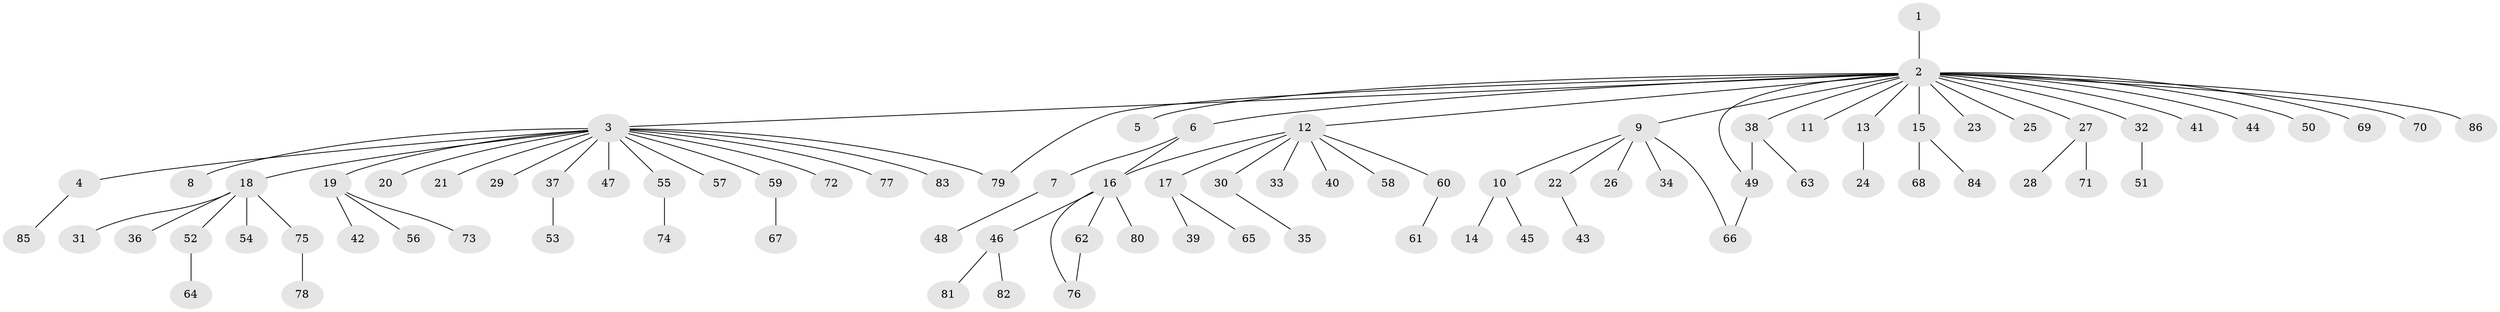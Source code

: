 // Generated by graph-tools (version 1.1) at 2025/26/03/09/25 03:26:02]
// undirected, 86 vertices, 90 edges
graph export_dot {
graph [start="1"]
  node [color=gray90,style=filled];
  1;
  2;
  3;
  4;
  5;
  6;
  7;
  8;
  9;
  10;
  11;
  12;
  13;
  14;
  15;
  16;
  17;
  18;
  19;
  20;
  21;
  22;
  23;
  24;
  25;
  26;
  27;
  28;
  29;
  30;
  31;
  32;
  33;
  34;
  35;
  36;
  37;
  38;
  39;
  40;
  41;
  42;
  43;
  44;
  45;
  46;
  47;
  48;
  49;
  50;
  51;
  52;
  53;
  54;
  55;
  56;
  57;
  58;
  59;
  60;
  61;
  62;
  63;
  64;
  65;
  66;
  67;
  68;
  69;
  70;
  71;
  72;
  73;
  74;
  75;
  76;
  77;
  78;
  79;
  80;
  81;
  82;
  83;
  84;
  85;
  86;
  1 -- 2;
  2 -- 3;
  2 -- 5;
  2 -- 6;
  2 -- 9;
  2 -- 11;
  2 -- 12;
  2 -- 13;
  2 -- 15;
  2 -- 23;
  2 -- 25;
  2 -- 27;
  2 -- 32;
  2 -- 38;
  2 -- 41;
  2 -- 44;
  2 -- 49;
  2 -- 50;
  2 -- 69;
  2 -- 70;
  2 -- 79;
  2 -- 86;
  3 -- 4;
  3 -- 8;
  3 -- 18;
  3 -- 19;
  3 -- 20;
  3 -- 21;
  3 -- 29;
  3 -- 37;
  3 -- 47;
  3 -- 55;
  3 -- 57;
  3 -- 59;
  3 -- 72;
  3 -- 77;
  3 -- 79;
  3 -- 83;
  4 -- 85;
  6 -- 7;
  6 -- 16;
  7 -- 48;
  9 -- 10;
  9 -- 22;
  9 -- 26;
  9 -- 34;
  9 -- 66;
  10 -- 14;
  10 -- 45;
  12 -- 16;
  12 -- 17;
  12 -- 30;
  12 -- 33;
  12 -- 40;
  12 -- 58;
  12 -- 60;
  13 -- 24;
  15 -- 68;
  15 -- 84;
  16 -- 46;
  16 -- 62;
  16 -- 76;
  16 -- 80;
  17 -- 39;
  17 -- 65;
  18 -- 31;
  18 -- 36;
  18 -- 52;
  18 -- 54;
  18 -- 75;
  19 -- 42;
  19 -- 56;
  19 -- 73;
  22 -- 43;
  27 -- 28;
  27 -- 71;
  30 -- 35;
  32 -- 51;
  37 -- 53;
  38 -- 49;
  38 -- 63;
  46 -- 81;
  46 -- 82;
  49 -- 66;
  52 -- 64;
  55 -- 74;
  59 -- 67;
  60 -- 61;
  62 -- 76;
  75 -- 78;
}
